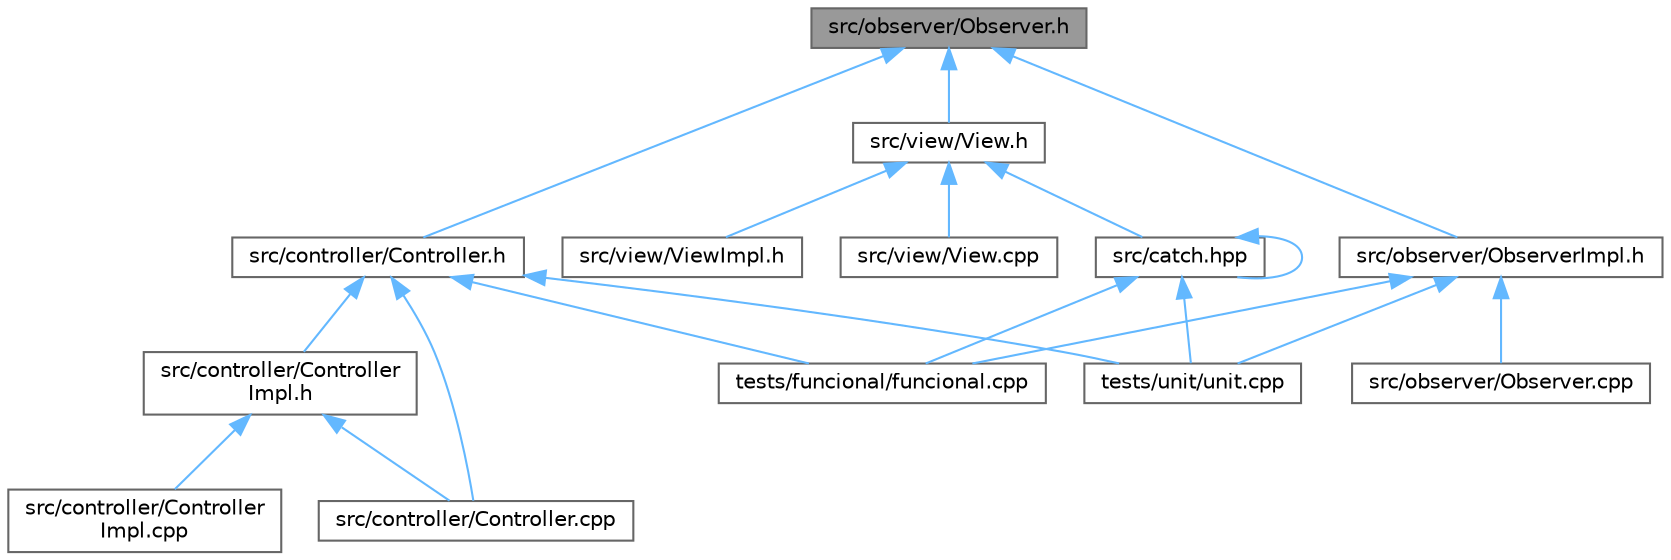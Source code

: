 digraph "src/observer/Observer.h"
{
 // LATEX_PDF_SIZE
  bgcolor="transparent";
  edge [fontname=Helvetica,fontsize=10,labelfontname=Helvetica,labelfontsize=10];
  node [fontname=Helvetica,fontsize=10,shape=box,height=0.2,width=0.4];
  Node1 [id="Node000001",label="src/observer/Observer.h",height=0.2,width=0.4,color="gray40", fillcolor="grey60", style="filled", fontcolor="black",tooltip=" "];
  Node1 -> Node2 [id="edge1_Node000001_Node000002",dir="back",color="steelblue1",style="solid",tooltip=" "];
  Node2 [id="Node000002",label="src/controller/Controller.h",height=0.2,width=0.4,color="grey40", fillcolor="white", style="filled",URL="$_controller_8h.html",tooltip=" "];
  Node2 -> Node3 [id="edge2_Node000002_Node000003",dir="back",color="steelblue1",style="solid",tooltip=" "];
  Node3 [id="Node000003",label="src/controller/Controller.cpp",height=0.2,width=0.4,color="grey40", fillcolor="white", style="filled",URL="$_controller_8cpp.html",tooltip=" "];
  Node2 -> Node4 [id="edge3_Node000002_Node000004",dir="back",color="steelblue1",style="solid",tooltip=" "];
  Node4 [id="Node000004",label="src/controller/Controller\lImpl.h",height=0.2,width=0.4,color="grey40", fillcolor="white", style="filled",URL="$_controller_impl_8h.html",tooltip=" "];
  Node4 -> Node3 [id="edge4_Node000004_Node000003",dir="back",color="steelblue1",style="solid",tooltip=" "];
  Node4 -> Node5 [id="edge5_Node000004_Node000005",dir="back",color="steelblue1",style="solid",tooltip=" "];
  Node5 [id="Node000005",label="src/controller/Controller\lImpl.cpp",height=0.2,width=0.4,color="grey40", fillcolor="white", style="filled",URL="$_controller_impl_8cpp.html",tooltip=" "];
  Node2 -> Node6 [id="edge6_Node000002_Node000006",dir="back",color="steelblue1",style="solid",tooltip=" "];
  Node6 [id="Node000006",label="tests/funcional/funcional.cpp",height=0.2,width=0.4,color="grey40", fillcolor="white", style="filled",URL="$funcional_8cpp.html",tooltip=" "];
  Node2 -> Node7 [id="edge7_Node000002_Node000007",dir="back",color="steelblue1",style="solid",tooltip=" "];
  Node7 [id="Node000007",label="tests/unit/unit.cpp",height=0.2,width=0.4,color="grey40", fillcolor="white", style="filled",URL="$unit_8cpp.html",tooltip=" "];
  Node1 -> Node8 [id="edge8_Node000001_Node000008",dir="back",color="steelblue1",style="solid",tooltip=" "];
  Node8 [id="Node000008",label="src/observer/ObserverImpl.h",height=0.2,width=0.4,color="grey40", fillcolor="white", style="filled",URL="$_observer_impl_8h.html",tooltip=" "];
  Node8 -> Node9 [id="edge9_Node000008_Node000009",dir="back",color="steelblue1",style="solid",tooltip=" "];
  Node9 [id="Node000009",label="src/observer/Observer.cpp",height=0.2,width=0.4,color="grey40", fillcolor="white", style="filled",URL="$_observer_8cpp.html",tooltip=" "];
  Node8 -> Node6 [id="edge10_Node000008_Node000006",dir="back",color="steelblue1",style="solid",tooltip=" "];
  Node8 -> Node7 [id="edge11_Node000008_Node000007",dir="back",color="steelblue1",style="solid",tooltip=" "];
  Node1 -> Node10 [id="edge12_Node000001_Node000010",dir="back",color="steelblue1",style="solid",tooltip=" "];
  Node10 [id="Node000010",label="src/view/View.h",height=0.2,width=0.4,color="grey40", fillcolor="white", style="filled",URL="$_view_8h.html",tooltip=" "];
  Node10 -> Node11 [id="edge13_Node000010_Node000011",dir="back",color="steelblue1",style="solid",tooltip=" "];
  Node11 [id="Node000011",label="src/catch.hpp",height=0.2,width=0.4,color="grey40", fillcolor="white", style="filled",URL="$catch_8hpp.html",tooltip=" "];
  Node11 -> Node11 [id="edge14_Node000011_Node000011",dir="back",color="steelblue1",style="solid",tooltip=" "];
  Node11 -> Node6 [id="edge15_Node000011_Node000006",dir="back",color="steelblue1",style="solid",tooltip=" "];
  Node11 -> Node7 [id="edge16_Node000011_Node000007",dir="back",color="steelblue1",style="solid",tooltip=" "];
  Node10 -> Node12 [id="edge17_Node000010_Node000012",dir="back",color="steelblue1",style="solid",tooltip=" "];
  Node12 [id="Node000012",label="src/view/View.cpp",height=0.2,width=0.4,color="grey40", fillcolor="white", style="filled",URL="$_view_8cpp.html",tooltip=" "];
  Node10 -> Node13 [id="edge18_Node000010_Node000013",dir="back",color="steelblue1",style="solid",tooltip=" "];
  Node13 [id="Node000013",label="src/view/ViewImpl.h",height=0.2,width=0.4,color="grey40", fillcolor="white", style="filled",URL="$_view_impl_8h.html",tooltip=" "];
}
